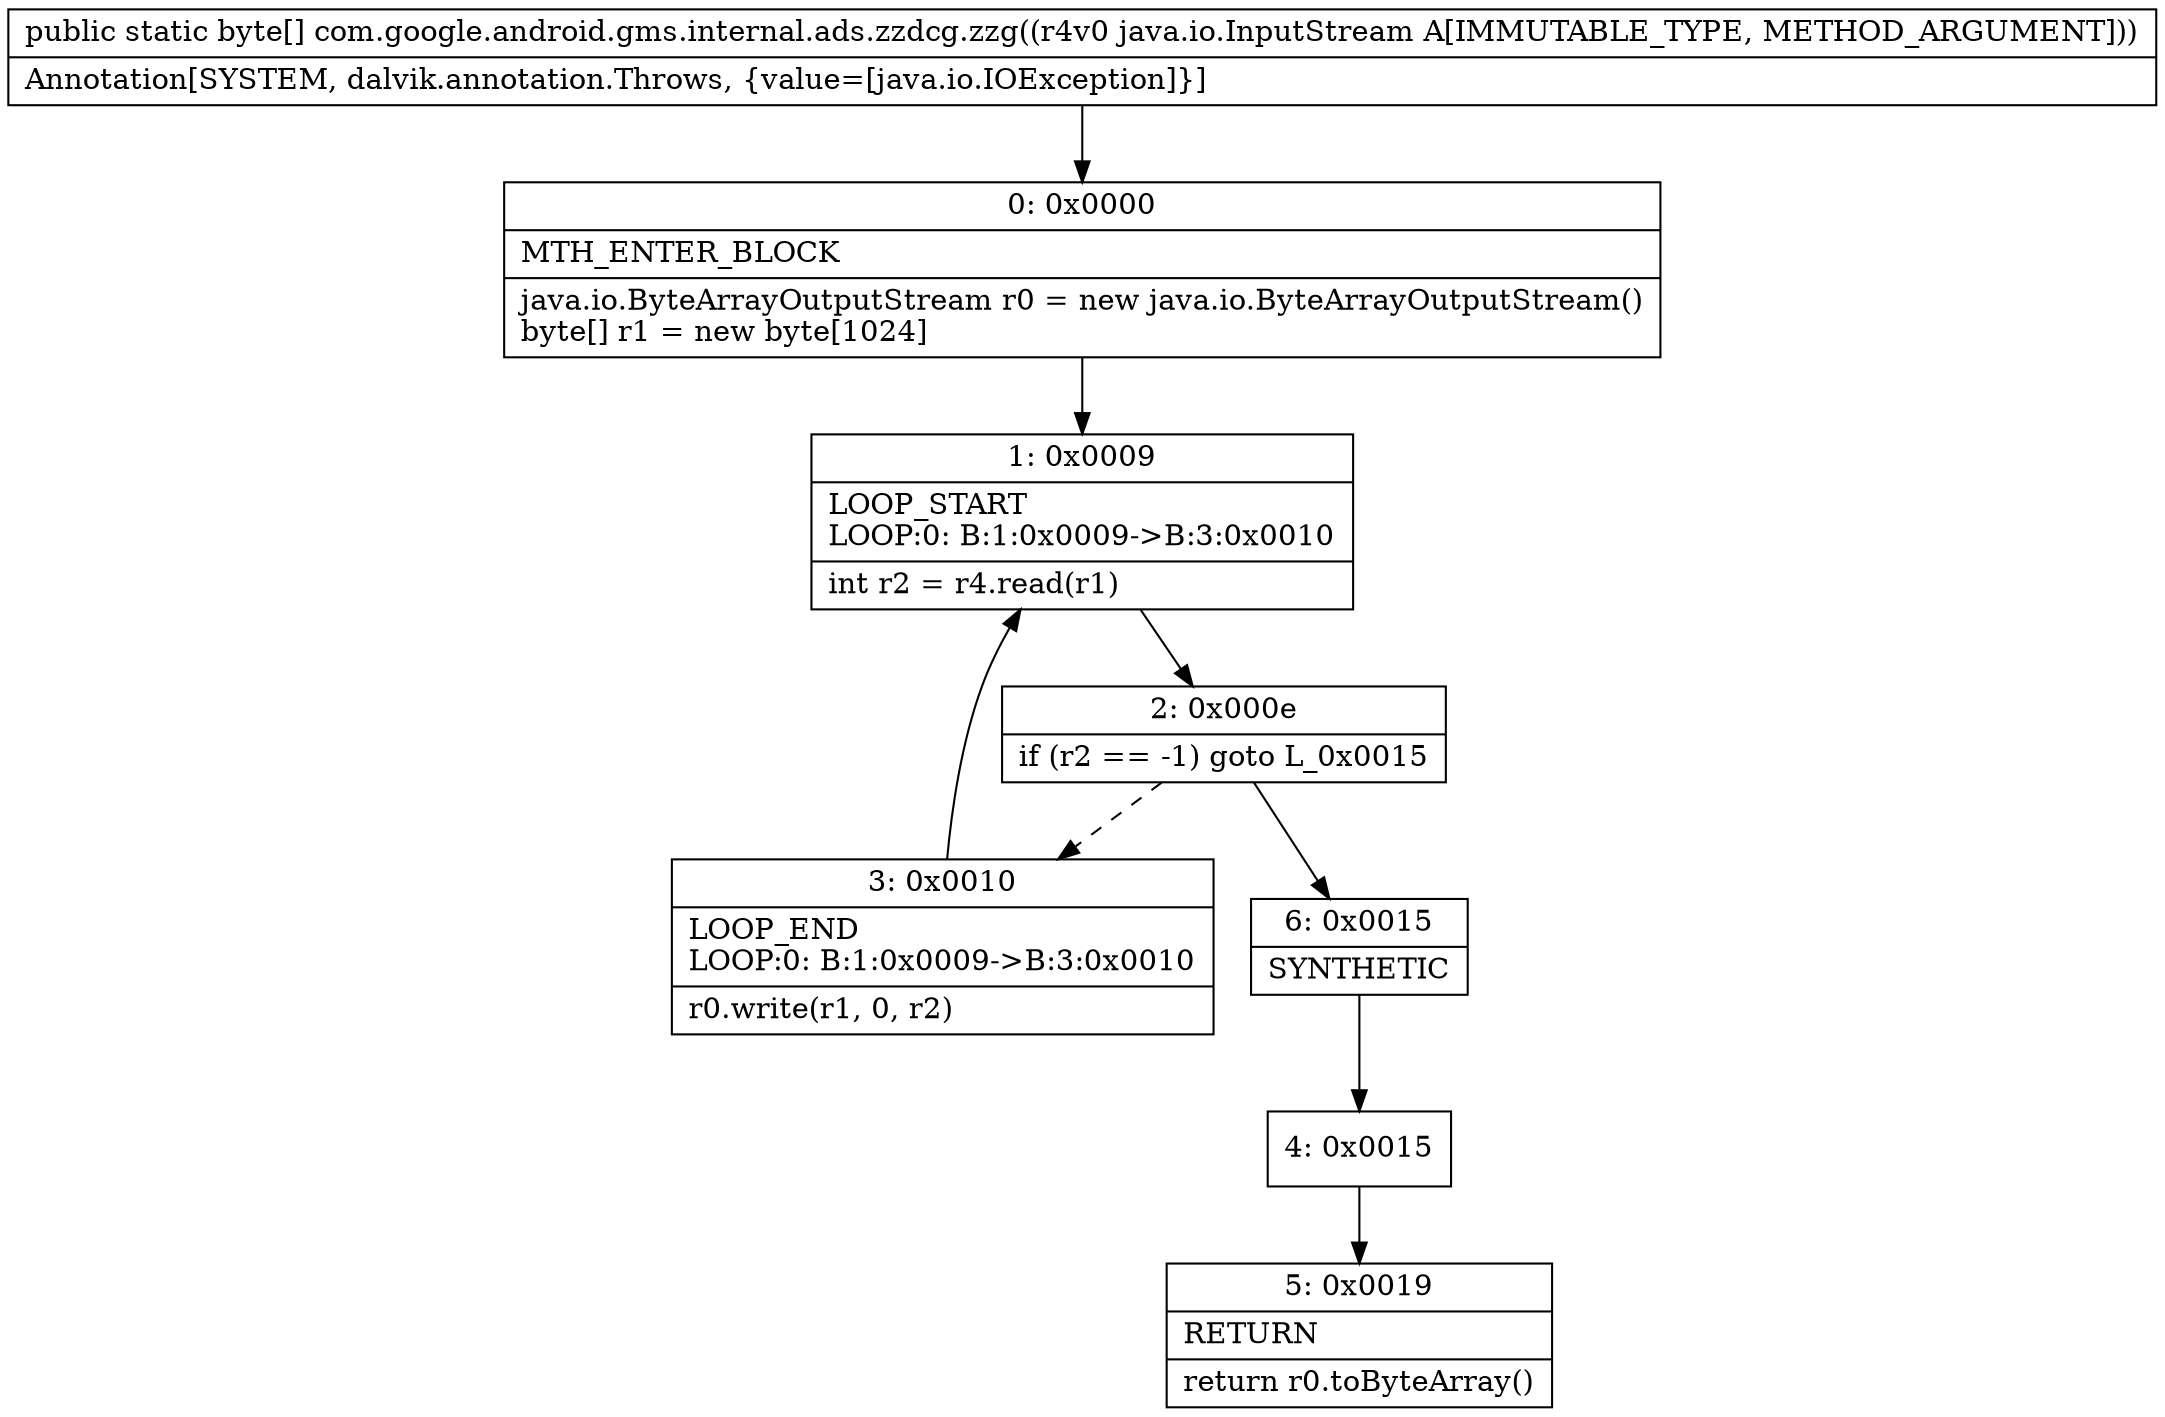 digraph "CFG forcom.google.android.gms.internal.ads.zzdcg.zzg(Ljava\/io\/InputStream;)[B" {
Node_0 [shape=record,label="{0\:\ 0x0000|MTH_ENTER_BLOCK\l|java.io.ByteArrayOutputStream r0 = new java.io.ByteArrayOutputStream()\lbyte[] r1 = new byte[1024]\l}"];
Node_1 [shape=record,label="{1\:\ 0x0009|LOOP_START\lLOOP:0: B:1:0x0009\-\>B:3:0x0010\l|int r2 = r4.read(r1)\l}"];
Node_2 [shape=record,label="{2\:\ 0x000e|if (r2 == \-1) goto L_0x0015\l}"];
Node_3 [shape=record,label="{3\:\ 0x0010|LOOP_END\lLOOP:0: B:1:0x0009\-\>B:3:0x0010\l|r0.write(r1, 0, r2)\l}"];
Node_4 [shape=record,label="{4\:\ 0x0015}"];
Node_5 [shape=record,label="{5\:\ 0x0019|RETURN\l|return r0.toByteArray()\l}"];
Node_6 [shape=record,label="{6\:\ 0x0015|SYNTHETIC\l}"];
MethodNode[shape=record,label="{public static byte[] com.google.android.gms.internal.ads.zzdcg.zzg((r4v0 java.io.InputStream A[IMMUTABLE_TYPE, METHOD_ARGUMENT]))  | Annotation[SYSTEM, dalvik.annotation.Throws, \{value=[java.io.IOException]\}]\l}"];
MethodNode -> Node_0;
Node_0 -> Node_1;
Node_1 -> Node_2;
Node_2 -> Node_3[style=dashed];
Node_2 -> Node_6;
Node_3 -> Node_1;
Node_4 -> Node_5;
Node_6 -> Node_4;
}

